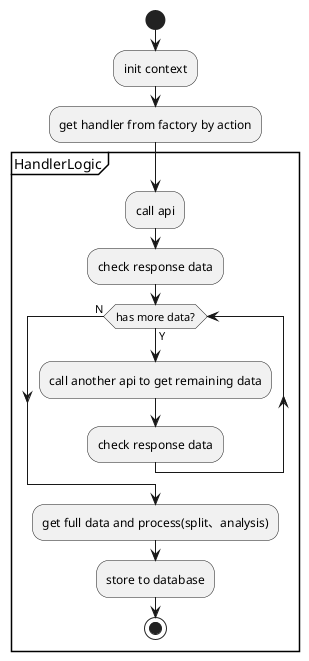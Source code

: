 @startuml
start
:init context;
:get handler from factory by action;
partition HandlerLogic{
:call api;
:check response data;
while(has more data?) is(Y)
:call another api to get remaining data;
:check response data;
endwhile(N)
:get full data and process(split、analysis);
:store to database;
stop
@enduml
